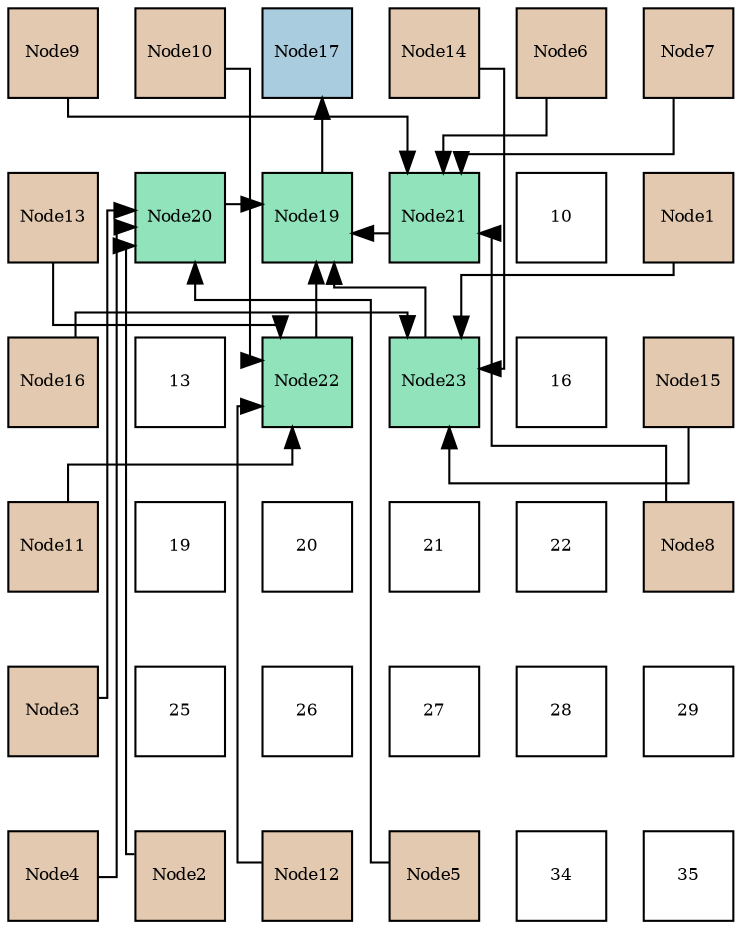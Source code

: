 digraph layout{
 rankdir=TB;
 splines=ortho;
 node [style=filled shape=square fixedsize=true width=0.6];
0[label="Node9", fontsize=8, fillcolor="#e3c9af"];
1[label="Node10", fontsize=8, fillcolor="#e3c9af"];
2[label="Node17", fontsize=8, fillcolor="#a9ccde"];
3[label="Node14", fontsize=8, fillcolor="#e3c9af"];
4[label="Node6", fontsize=8, fillcolor="#e3c9af"];
5[label="Node7", fontsize=8, fillcolor="#e3c9af"];
6[label="Node13", fontsize=8, fillcolor="#e3c9af"];
7[label="Node20", fontsize=8, fillcolor="#91e3bb"];
8[label="Node19", fontsize=8, fillcolor="#91e3bb"];
9[label="Node21", fontsize=8, fillcolor="#91e3bb"];
10[label="10", fontsize=8, fillcolor="#ffffff"];
11[label="Node1", fontsize=8, fillcolor="#e3c9af"];
12[label="Node16", fontsize=8, fillcolor="#e3c9af"];
13[label="13", fontsize=8, fillcolor="#ffffff"];
14[label="Node22", fontsize=8, fillcolor="#91e3bb"];
15[label="Node23", fontsize=8, fillcolor="#91e3bb"];
16[label="16", fontsize=8, fillcolor="#ffffff"];
17[label="Node15", fontsize=8, fillcolor="#e3c9af"];
18[label="Node11", fontsize=8, fillcolor="#e3c9af"];
19[label="19", fontsize=8, fillcolor="#ffffff"];
20[label="20", fontsize=8, fillcolor="#ffffff"];
21[label="21", fontsize=8, fillcolor="#ffffff"];
22[label="22", fontsize=8, fillcolor="#ffffff"];
23[label="Node8", fontsize=8, fillcolor="#e3c9af"];
24[label="Node3", fontsize=8, fillcolor="#e3c9af"];
25[label="25", fontsize=8, fillcolor="#ffffff"];
26[label="26", fontsize=8, fillcolor="#ffffff"];
27[label="27", fontsize=8, fillcolor="#ffffff"];
28[label="28", fontsize=8, fillcolor="#ffffff"];
29[label="29", fontsize=8, fillcolor="#ffffff"];
30[label="Node4", fontsize=8, fillcolor="#e3c9af"];
31[label="Node2", fontsize=8, fillcolor="#e3c9af"];
32[label="Node12", fontsize=8, fillcolor="#e3c9af"];
33[label="Node5", fontsize=8, fillcolor="#e3c9af"];
34[label="34", fontsize=8, fillcolor="#ffffff"];
35[label="35", fontsize=8, fillcolor="#ffffff"];
edge [constraint=false, style=vis];8 -> 2;
7 -> 8;
9 -> 8;
14 -> 8;
15 -> 8;
31 -> 7;
24 -> 7;
30 -> 7;
33 -> 7;
4 -> 9;
5 -> 9;
23 -> 9;
0 -> 9;
1 -> 14;
18 -> 14;
32 -> 14;
6 -> 14;
11 -> 15;
3 -> 15;
17 -> 15;
12 -> 15;
edge [constraint=true, style=invis];
0 -> 6 -> 12 -> 18 -> 24 -> 30;
1 -> 7 -> 13 -> 19 -> 25 -> 31;
2 -> 8 -> 14 -> 20 -> 26 -> 32;
3 -> 9 -> 15 -> 21 -> 27 -> 33;
4 -> 10 -> 16 -> 22 -> 28 -> 34;
5 -> 11 -> 17 -> 23 -> 29 -> 35;
rank = same {0 -> 1 -> 2 -> 3 -> 4 -> 5};
rank = same {6 -> 7 -> 8 -> 9 -> 10 -> 11};
rank = same {12 -> 13 -> 14 -> 15 -> 16 -> 17};
rank = same {18 -> 19 -> 20 -> 21 -> 22 -> 23};
rank = same {24 -> 25 -> 26 -> 27 -> 28 -> 29};
rank = same {30 -> 31 -> 32 -> 33 -> 34 -> 35};
}